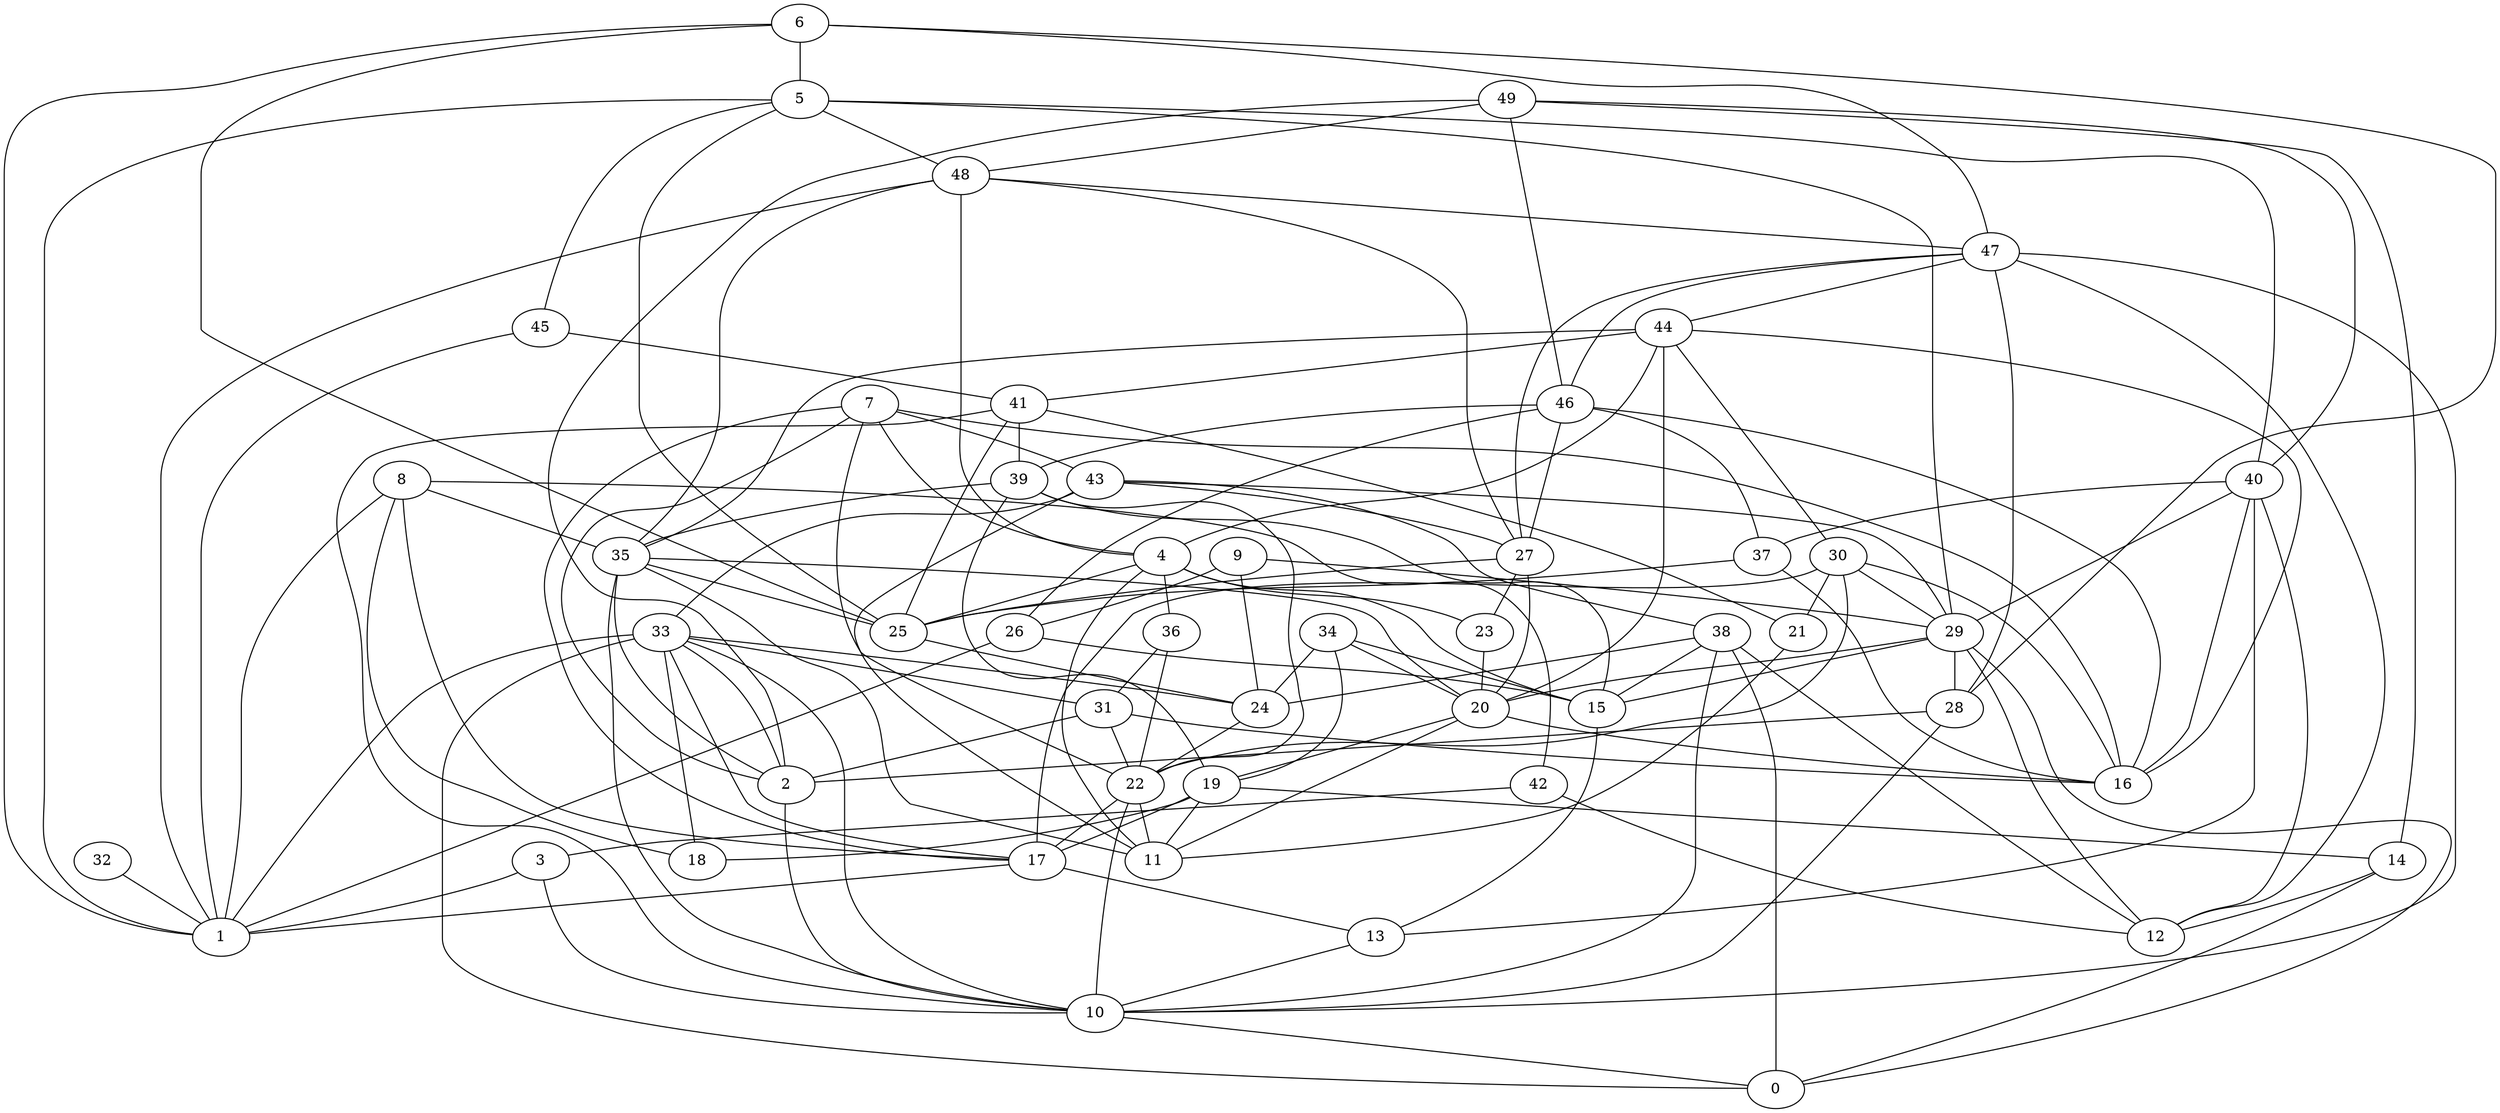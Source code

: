 digraph GG_graph {

subgraph G_graph {
edge [color = black]
"37" -> "25" [dir = none]
"33" -> "0" [dir = none]
"33" -> "31" [dir = none]
"33" -> "2" [dir = none]
"36" -> "31" [dir = none]
"9" -> "24" [dir = none]
"9" -> "26" [dir = none]
"8" -> "42" [dir = none]
"8" -> "18" [dir = none]
"8" -> "35" [dir = none]
"32" -> "1" [dir = none]
"26" -> "15" [dir = none]
"5" -> "48" [dir = none]
"5" -> "25" [dir = none]
"5" -> "40" [dir = none]
"20" -> "19" [dir = none]
"17" -> "1" [dir = none]
"40" -> "29" [dir = none]
"29" -> "12" [dir = none]
"29" -> "15" [dir = none]
"13" -> "10" [dir = none]
"49" -> "40" [dir = none]
"27" -> "25" [dir = none]
"35" -> "11" [dir = none]
"35" -> "10" [dir = none]
"35" -> "2" [dir = none]
"46" -> "16" [dir = none]
"7" -> "22" [dir = none]
"47" -> "27" [dir = none]
"44" -> "20" [dir = none]
"44" -> "41" [dir = none]
"44" -> "35" [dir = none]
"44" -> "30" [dir = none]
"3" -> "10" [dir = none]
"30" -> "21" [dir = none]
"30" -> "22" [dir = none]
"30" -> "29" [dir = none]
"30" -> "16" [dir = none]
"45" -> "41" [dir = none]
"6" -> "28" [dir = none]
"6" -> "1" [dir = none]
"6" -> "25" [dir = none]
"43" -> "38" [dir = none]
"43" -> "11" [dir = none]
"4" -> "23" [dir = none]
"4" -> "25" [dir = none]
"39" -> "22" [dir = none]
"14" -> "0" [dir = none]
"34" -> "19" [dir = none]
"38" -> "15" [dir = none]
"41" -> "39" [dir = none]
"23" -> "20" [dir = none]
"48" -> "4" [dir = none]
"38" -> "10" [dir = none]
"40" -> "16" [dir = none]
"30" -> "17" [dir = none]
"17" -> "13" [dir = none]
"48" -> "27" [dir = none]
"10" -> "0" [dir = none]
"36" -> "22" [dir = none]
"27" -> "20" [dir = none]
"49" -> "2" [dir = none]
"34" -> "20" [dir = none]
"42" -> "3" [dir = none]
"46" -> "39" [dir = none]
"19" -> "17" [dir = none]
"44" -> "16" [dir = none]
"29" -> "0" [dir = none]
"7" -> "4" [dir = none]
"2" -> "10" [dir = none]
"7" -> "43" [dir = none]
"29" -> "28" [dir = none]
"40" -> "12" [dir = none]
"47" -> "12" [dir = none]
"31" -> "16" [dir = none]
"22" -> "17" [dir = none]
"14" -> "12" [dir = none]
"19" -> "14" [dir = none]
"7" -> "16" [dir = none]
"4" -> "36" [dir = none]
"33" -> "18" [dir = none]
"35" -> "20" [dir = none]
"40" -> "37" [dir = none]
"41" -> "25" [dir = none]
"5" -> "1" [dir = none]
"8" -> "17" [dir = none]
"27" -> "23" [dir = none]
"24" -> "22" [dir = none]
"7" -> "17" [dir = none]
"35" -> "25" [dir = none]
"33" -> "17" [dir = none]
"39" -> "15" [dir = none]
"31" -> "22" [dir = none]
"43" -> "29" [dir = none]
"5" -> "29" [dir = none]
"6" -> "5" [dir = none]
"3" -> "1" [dir = none]
"38" -> "24" [dir = none]
"38" -> "0" [dir = none]
"44" -> "4" [dir = none]
"4" -> "15" [dir = none]
"47" -> "10" [dir = none]
"19" -> "18" [dir = none]
"45" -> "1" [dir = none]
"33" -> "10" [dir = none]
"38" -> "12" [dir = none]
"47" -> "28" [dir = none]
"33" -> "24" [dir = none]
"25" -> "24" [dir = none]
"37" -> "16" [dir = none]
"26" -> "1" [dir = none]
"48" -> "35" [dir = none]
"34" -> "15" [dir = none]
"7" -> "2" [dir = none]
"39" -> "35" [dir = none]
"8" -> "1" [dir = none]
"4" -> "11" [dir = none]
"48" -> "47" [dir = none]
"40" -> "13" [dir = none]
"43" -> "33" [dir = none]
"28" -> "10" [dir = none]
"6" -> "47" [dir = none]
"43" -> "27" [dir = none]
"22" -> "11" [dir = none]
"5" -> "45" [dir = none]
"49" -> "48" [dir = none]
"28" -> "2" [dir = none]
"33" -> "1" [dir = none]
"41" -> "10" [dir = none]
"47" -> "46" [dir = none]
"31" -> "2" [dir = none]
"42" -> "12" [dir = none]
"47" -> "44" [dir = none]
"20" -> "16" [dir = none]
"19" -> "11" [dir = none]
"20" -> "11" [dir = none]
"9" -> "29" [dir = none]
"29" -> "20" [dir = none]
"48" -> "1" [dir = none]
"46" -> "37" [dir = none]
"41" -> "21" [dir = none]
"39" -> "19" [dir = none]
"46" -> "26" [dir = none]
"49" -> "14" [dir = none]
"21" -> "11" [dir = none]
"22" -> "10" [dir = none]
"34" -> "24" [dir = none]
"49" -> "46" [dir = none]
"46" -> "27" [dir = none]
"15" -> "13" [dir = none]
}

}
